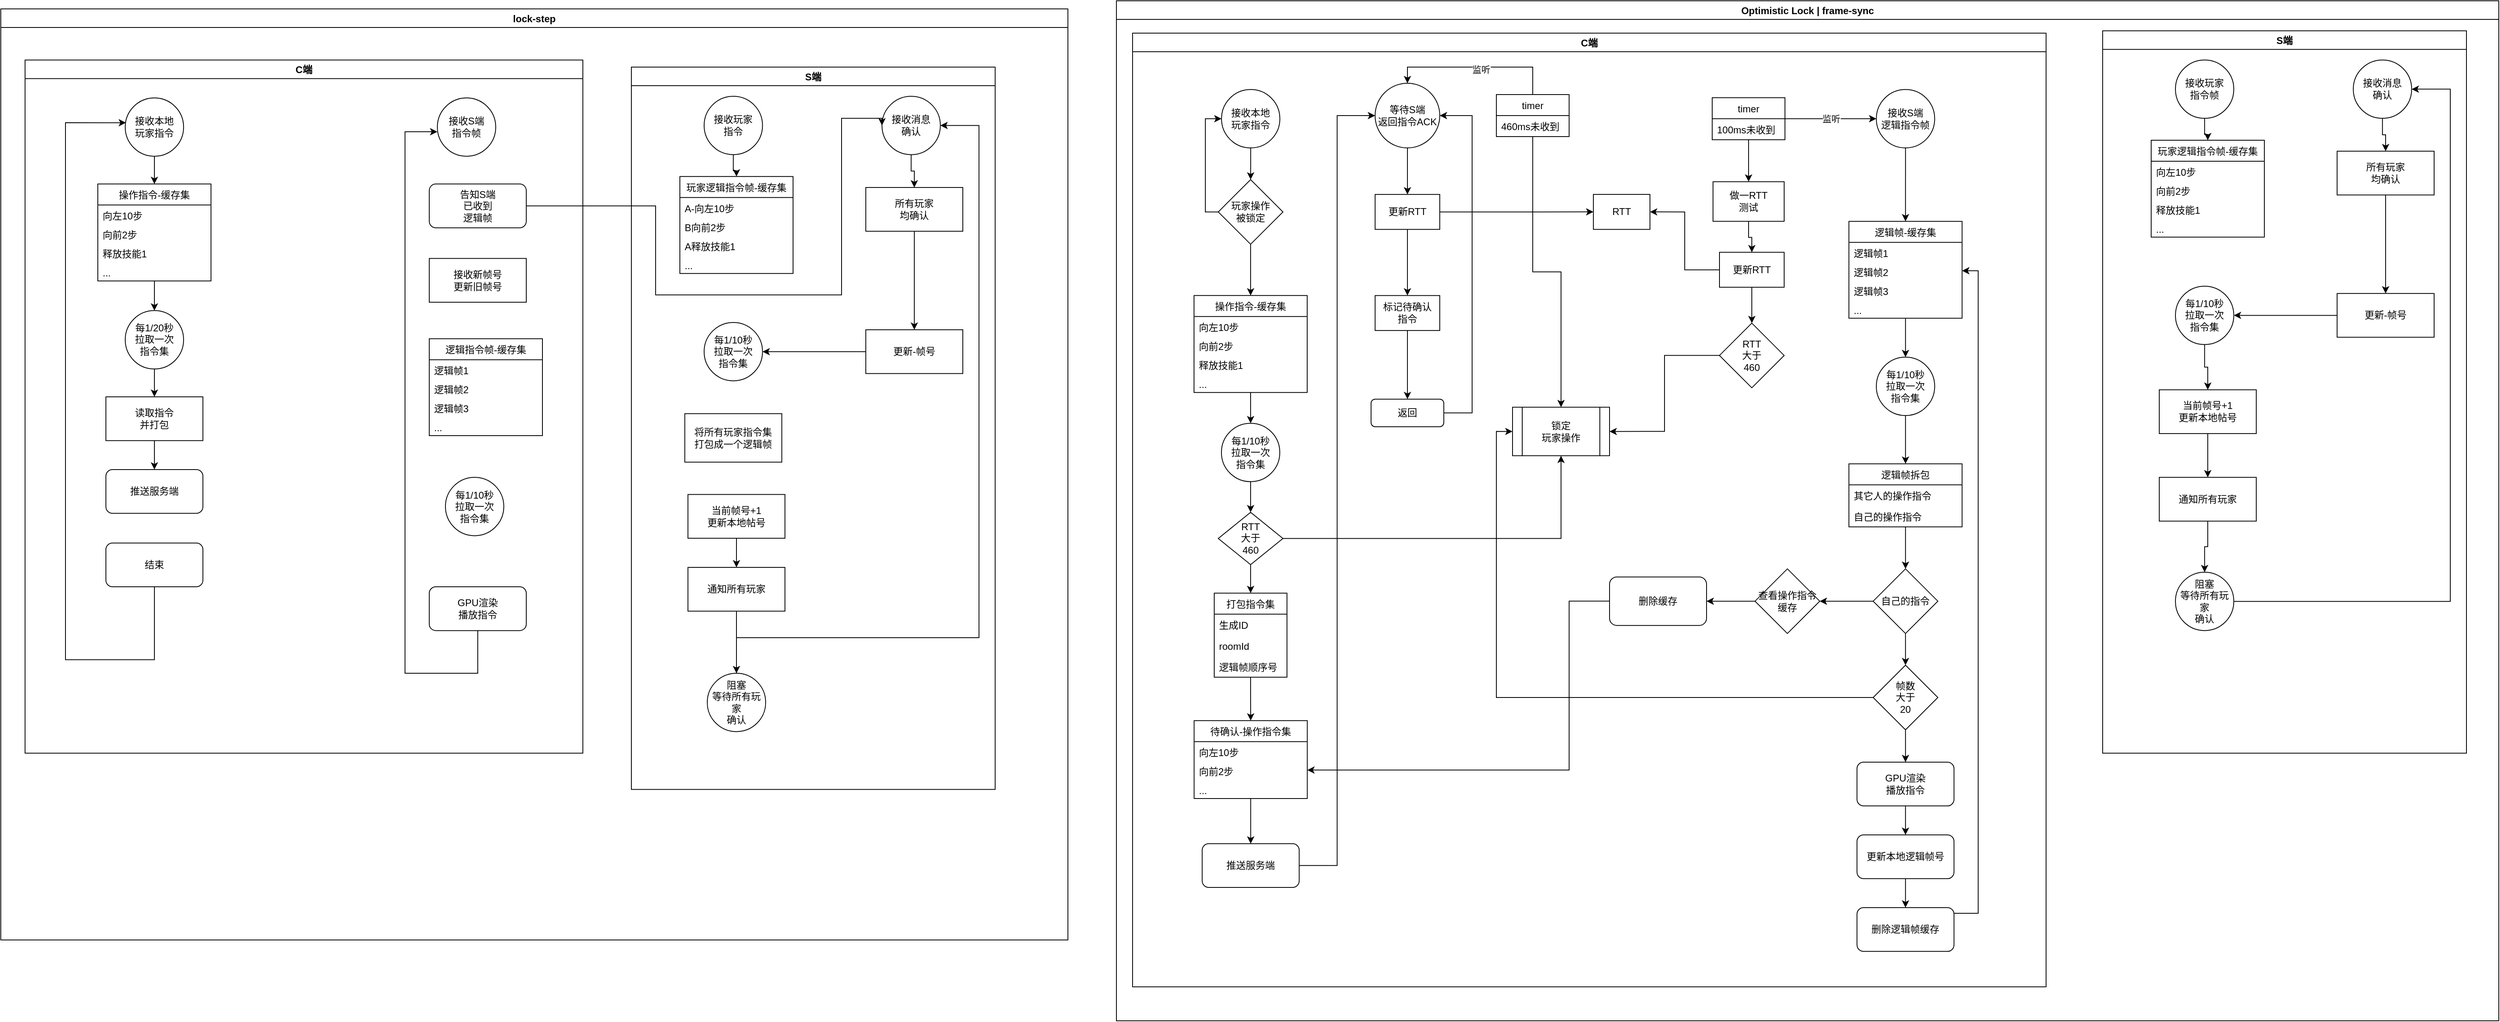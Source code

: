 <mxfile version="14.7.3" type="github">
  <diagram id="cTCjcHN-rwVxs7hEuexl" name="Page-1">
    <mxGraphModel dx="599" dy="647" grid="1" gridSize="10" guides="1" tooltips="1" connect="1" arrows="1" fold="1" page="1" pageScale="1" pageWidth="827" pageHeight="1169" math="0" shadow="0">
      <root>
        <mxCell id="0" />
        <mxCell id="1" parent="0" />
        <mxCell id="4TKYKufiDU9-YVt1ajdF-76" value="" style="group" parent="1" vertex="1" connectable="0">
          <mxGeometry x="840" y="50" width="1320" height="1152" as="geometry" />
        </mxCell>
        <mxCell id="lB1xqUMFaD_04WnO8Ldx-127" value="S端" style="swimlane;" parent="4TKYKufiDU9-YVt1ajdF-76" vertex="1">
          <mxGeometry x="780" y="71.997" width="450" height="893.793" as="geometry" />
        </mxCell>
        <mxCell id="4TKYKufiDU9-YVt1ajdF-15" style="edgeStyle=orthogonalEdgeStyle;rounded=0;orthogonalLoop=1;jettySize=auto;html=1;entryX=0.5;entryY=0;entryDx=0;entryDy=0;" parent="lB1xqUMFaD_04WnO8Ldx-127" source="lB1xqUMFaD_04WnO8Ldx-128" target="4TKYKufiDU9-YVt1ajdF-11" edge="1">
          <mxGeometry relative="1" as="geometry" />
        </mxCell>
        <mxCell id="lB1xqUMFaD_04WnO8Ldx-128" value="&lt;span&gt;接收消息&lt;br&gt;确认&lt;br&gt;&lt;/span&gt;" style="ellipse;whiteSpace=wrap;html=1;aspect=fixed;" parent="lB1xqUMFaD_04WnO8Ldx-127" vertex="1">
          <mxGeometry x="310" y="36.113" width="72.226" height="72.226" as="geometry" />
        </mxCell>
        <mxCell id="lB1xqUMFaD_04WnO8Ldx-74" value="每1/10秒&lt;br&gt;拉取一次&lt;br&gt;指令集" style="ellipse;whiteSpace=wrap;html=1;aspect=fixed;" parent="lB1xqUMFaD_04WnO8Ldx-127" vertex="1">
          <mxGeometry x="90" y="315.987" width="72.226" height="72.226" as="geometry" />
        </mxCell>
        <mxCell id="4TKYKufiDU9-YVt1ajdF-14" style="edgeStyle=orthogonalEdgeStyle;rounded=0;orthogonalLoop=1;jettySize=auto;html=1;entryX=0.5;entryY=0;entryDx=0;entryDy=0;" parent="lB1xqUMFaD_04WnO8Ldx-127" source="lB1xqUMFaD_04WnO8Ldx-75" target="lB1xqUMFaD_04WnO8Ldx-76" edge="1">
          <mxGeometry relative="1" as="geometry" />
        </mxCell>
        <mxCell id="lB1xqUMFaD_04WnO8Ldx-75" value="通知所有玩家" style="rounded=0;whiteSpace=wrap;html=1;" parent="lB1xqUMFaD_04WnO8Ldx-127" vertex="1">
          <mxGeometry x="70" y="619.007" width="120" height="54.169" as="geometry" />
        </mxCell>
        <mxCell id="4TKYKufiDU9-YVt1ajdF-10" style="edgeStyle=orthogonalEdgeStyle;rounded=0;orthogonalLoop=1;jettySize=auto;html=1;entryX=1;entryY=0.5;entryDx=0;entryDy=0;" parent="lB1xqUMFaD_04WnO8Ldx-127" source="lB1xqUMFaD_04WnO8Ldx-76" target="lB1xqUMFaD_04WnO8Ldx-128" edge="1">
          <mxGeometry relative="1" as="geometry">
            <mxPoint x="400" y="72.226" as="targetPoint" />
            <Array as="points">
              <mxPoint x="430" y="706.006" />
              <mxPoint x="430" y="72.226" />
            </Array>
          </mxGeometry>
        </mxCell>
        <mxCell id="lB1xqUMFaD_04WnO8Ldx-76" value="阻塞&lt;br&gt;等待所有玩家&lt;br&gt;确认" style="ellipse;whiteSpace=wrap;html=1;aspect=fixed;" parent="lB1xqUMFaD_04WnO8Ldx-127" vertex="1">
          <mxGeometry x="93.89" y="750.003" width="72.226" height="72.226" as="geometry" />
        </mxCell>
        <mxCell id="4TKYKufiDU9-YVt1ajdF-16" style="edgeStyle=orthogonalEdgeStyle;rounded=0;orthogonalLoop=1;jettySize=auto;html=1;" parent="lB1xqUMFaD_04WnO8Ldx-127" source="4TKYKufiDU9-YVt1ajdF-11" target="lB1xqUMFaD_04WnO8Ldx-73" edge="1">
          <mxGeometry relative="1" as="geometry" />
        </mxCell>
        <mxCell id="4TKYKufiDU9-YVt1ajdF-11" value="所有玩家&lt;br&gt;均确认" style="rounded=0;whiteSpace=wrap;html=1;" parent="lB1xqUMFaD_04WnO8Ldx-127" vertex="1">
          <mxGeometry x="290" y="148.966" width="120" height="54.169" as="geometry" />
        </mxCell>
        <mxCell id="4TKYKufiDU9-YVt1ajdF-12" style="edgeStyle=orthogonalEdgeStyle;rounded=0;orthogonalLoop=1;jettySize=auto;html=1;entryX=1;entryY=0.5;entryDx=0;entryDy=0;" parent="lB1xqUMFaD_04WnO8Ldx-127" source="lB1xqUMFaD_04WnO8Ldx-73" target="lB1xqUMFaD_04WnO8Ldx-74" edge="1">
          <mxGeometry relative="1" as="geometry" />
        </mxCell>
        <mxCell id="lB1xqUMFaD_04WnO8Ldx-73" value="更新-帧号" style="rounded=0;whiteSpace=wrap;html=1;" parent="lB1xqUMFaD_04WnO8Ldx-127" vertex="1">
          <mxGeometry x="290" y="325.016" width="120" height="54.169" as="geometry" />
        </mxCell>
        <mxCell id="lB1xqUMFaD_04WnO8Ldx-63" value="玩家逻辑指令帧-缓存集" style="swimlane;fontStyle=0;childLayout=stackLayout;horizontal=1;startSize=26;fillColor=none;horizontalStack=0;resizeParent=1;resizeParentMax=0;resizeLast=0;collapsible=1;marginBottom=0;" parent="lB1xqUMFaD_04WnO8Ldx-127" vertex="1">
          <mxGeometry x="60" y="135.423" width="140" height="119.893" as="geometry" />
        </mxCell>
        <mxCell id="lB1xqUMFaD_04WnO8Ldx-64" value="A-向左10步" style="text;strokeColor=none;fillColor=none;align=left;verticalAlign=top;spacingLeft=4;spacingRight=4;overflow=hidden;rotatable=0;points=[[0,0.5],[1,0.5]];portConstraint=eastwest;" parent="lB1xqUMFaD_04WnO8Ldx-63" vertex="1">
          <mxGeometry y="26" width="140" height="23.473" as="geometry" />
        </mxCell>
        <mxCell id="lB1xqUMFaD_04WnO8Ldx-65" value="B向前2步" style="text;strokeColor=none;fillColor=none;align=left;verticalAlign=top;spacingLeft=4;spacingRight=4;overflow=hidden;rotatable=0;points=[[0,0.5],[1,0.5]];portConstraint=eastwest;" parent="lB1xqUMFaD_04WnO8Ldx-63" vertex="1">
          <mxGeometry y="49.473" width="140" height="23.473" as="geometry" />
        </mxCell>
        <mxCell id="lB1xqUMFaD_04WnO8Ldx-66" value="A释放技能1" style="text;strokeColor=none;fillColor=none;align=left;verticalAlign=top;spacingLeft=4;spacingRight=4;overflow=hidden;rotatable=0;points=[[0,0.5],[1,0.5]];portConstraint=eastwest;" parent="lB1xqUMFaD_04WnO8Ldx-63" vertex="1">
          <mxGeometry y="72.947" width="140" height="23.473" as="geometry" />
        </mxCell>
        <mxCell id="lB1xqUMFaD_04WnO8Ldx-67" value="..." style="text;strokeColor=none;fillColor=none;align=left;verticalAlign=top;spacingLeft=4;spacingRight=4;overflow=hidden;rotatable=0;points=[[0,0.5],[1,0.5]];portConstraint=eastwest;" parent="lB1xqUMFaD_04WnO8Ldx-63" vertex="1">
          <mxGeometry y="96.42" width="140" height="23.473" as="geometry" />
        </mxCell>
        <mxCell id="lB1xqUMFaD_04WnO8Ldx-62" value="&lt;span&gt;接收玩家&lt;/span&gt;&lt;br&gt;&lt;span&gt;指令&lt;/span&gt;" style="ellipse;whiteSpace=wrap;html=1;aspect=fixed;" parent="lB1xqUMFaD_04WnO8Ldx-127" vertex="1">
          <mxGeometry x="90" y="36.113" width="72.226" height="72.226" as="geometry" />
        </mxCell>
        <mxCell id="4TKYKufiDU9-YVt1ajdF-18" style="edgeStyle=orthogonalEdgeStyle;rounded=0;orthogonalLoop=1;jettySize=auto;html=1;entryX=0.5;entryY=0;entryDx=0;entryDy=0;" parent="lB1xqUMFaD_04WnO8Ldx-127" source="lB1xqUMFaD_04WnO8Ldx-62" target="lB1xqUMFaD_04WnO8Ldx-63" edge="1">
          <mxGeometry relative="1" as="geometry" />
        </mxCell>
        <mxCell id="4TKYKufiDU9-YVt1ajdF-90" style="edgeStyle=orthogonalEdgeStyle;rounded=0;orthogonalLoop=1;jettySize=auto;html=1;entryX=0.5;entryY=0;entryDx=0;entryDy=0;" parent="lB1xqUMFaD_04WnO8Ldx-127" source="lB1xqUMFaD_04WnO8Ldx-122" target="lB1xqUMFaD_04WnO8Ldx-75" edge="1">
          <mxGeometry relative="1" as="geometry" />
        </mxCell>
        <mxCell id="lB1xqUMFaD_04WnO8Ldx-122" value="当前帧号+1&lt;br&gt;更新本地帖号" style="rounded=0;whiteSpace=wrap;html=1;" parent="lB1xqUMFaD_04WnO8Ldx-127" vertex="1">
          <mxGeometry x="70" y="528.798" width="120" height="54.169" as="geometry" />
        </mxCell>
        <mxCell id="RgCLrjDy3juvYgGhgx1Q-12" value="将所有玩家指令集&lt;br&gt;打包成一个逻辑帧" style="rounded=0;whiteSpace=wrap;html=1;" parent="lB1xqUMFaD_04WnO8Ldx-127" vertex="1">
          <mxGeometry x="66.11" y="428.803" width="120" height="60" as="geometry" />
        </mxCell>
        <mxCell id="4TKYKufiDU9-YVt1ajdF-75" value="lock-step" style="swimlane;" parent="4TKYKufiDU9-YVt1ajdF-76" vertex="1">
          <mxGeometry width="1320" height="1152" as="geometry" />
        </mxCell>
        <mxCell id="lB1xqUMFaD_04WnO8Ldx-105" value="C端" style="swimlane;" parent="4TKYKufiDU9-YVt1ajdF-75" vertex="1">
          <mxGeometry x="30" y="63.197" width="690" height="857.68" as="geometry" />
        </mxCell>
        <mxCell id="lB1xqUMFaD_04WnO8Ldx-113" value="推送服务端" style="rounded=1;whiteSpace=wrap;html=1;" parent="lB1xqUMFaD_04WnO8Ldx-105" vertex="1">
          <mxGeometry x="100" y="506.804" width="120" height="54.169" as="geometry" />
        </mxCell>
        <mxCell id="lB1xqUMFaD_04WnO8Ldx-120" value="每1/10秒&lt;br&gt;拉取一次&lt;br&gt;指令集" style="ellipse;whiteSpace=wrap;html=1;aspect=fixed;" parent="lB1xqUMFaD_04WnO8Ldx-105" vertex="1">
          <mxGeometry x="520" y="516.414" width="72.226" height="72.226" as="geometry" />
        </mxCell>
        <mxCell id="lB1xqUMFaD_04WnO8Ldx-121" value="GPU渲染&lt;br&gt;播放指令" style="rounded=1;whiteSpace=wrap;html=1;" parent="lB1xqUMFaD_04WnO8Ldx-105" vertex="1">
          <mxGeometry x="500" y="651.837" width="120" height="54.169" as="geometry" />
        </mxCell>
        <mxCell id="HAdFmmYRJRhW-eQB2_Hx-3" style="edgeStyle=orthogonalEdgeStyle;rounded=0;orthogonalLoop=1;jettySize=auto;html=1;" edge="1" parent="lB1xqUMFaD_04WnO8Ldx-105" source="lB1xqUMFaD_04WnO8Ldx-112" target="lB1xqUMFaD_04WnO8Ldx-158">
          <mxGeometry relative="1" as="geometry" />
        </mxCell>
        <mxCell id="lB1xqUMFaD_04WnO8Ldx-112" value="每1/20秒&lt;br&gt;拉取一次&lt;br&gt;指令集" style="ellipse;whiteSpace=wrap;html=1;aspect=fixed;" parent="lB1xqUMFaD_04WnO8Ldx-105" vertex="1">
          <mxGeometry x="123.89" y="310.117" width="72.226" height="72.226" as="geometry" />
        </mxCell>
        <mxCell id="HAdFmmYRJRhW-eQB2_Hx-4" style="edgeStyle=orthogonalEdgeStyle;rounded=0;orthogonalLoop=1;jettySize=auto;html=1;entryX=0.5;entryY=0;entryDx=0;entryDy=0;" edge="1" parent="lB1xqUMFaD_04WnO8Ldx-105" source="lB1xqUMFaD_04WnO8Ldx-158" target="lB1xqUMFaD_04WnO8Ldx-113">
          <mxGeometry relative="1" as="geometry" />
        </mxCell>
        <mxCell id="lB1xqUMFaD_04WnO8Ldx-158" value="读取指令&lt;br&gt;并打包" style="rounded=0;whiteSpace=wrap;html=1;" parent="lB1xqUMFaD_04WnO8Ldx-105" vertex="1">
          <mxGeometry x="100" y="416.801" width="120" height="54.169" as="geometry" />
        </mxCell>
        <mxCell id="lB1xqUMFaD_04WnO8Ldx-115" value="逻辑指令帧-缓存集" style="swimlane;fontStyle=0;childLayout=stackLayout;horizontal=1;startSize=26;fillColor=none;horizontalStack=0;resizeParent=1;resizeParentMax=0;resizeLast=0;collapsible=1;marginBottom=0;" parent="lB1xqUMFaD_04WnO8Ldx-105" vertex="1">
          <mxGeometry x="500" y="344.878" width="140" height="119.893" as="geometry" />
        </mxCell>
        <mxCell id="lB1xqUMFaD_04WnO8Ldx-116" value="逻辑帧1" style="text;strokeColor=none;fillColor=none;align=left;verticalAlign=top;spacingLeft=4;spacingRight=4;overflow=hidden;rotatable=0;points=[[0,0.5],[1,0.5]];portConstraint=eastwest;" parent="lB1xqUMFaD_04WnO8Ldx-115" vertex="1">
          <mxGeometry y="26" width="140" height="23.473" as="geometry" />
        </mxCell>
        <mxCell id="lB1xqUMFaD_04WnO8Ldx-117" value="逻辑帧2" style="text;strokeColor=none;fillColor=none;align=left;verticalAlign=top;spacingLeft=4;spacingRight=4;overflow=hidden;rotatable=0;points=[[0,0.5],[1,0.5]];portConstraint=eastwest;" parent="lB1xqUMFaD_04WnO8Ldx-115" vertex="1">
          <mxGeometry y="49.473" width="140" height="23.473" as="geometry" />
        </mxCell>
        <mxCell id="lB1xqUMFaD_04WnO8Ldx-118" value="逻辑帧3" style="text;strokeColor=none;fillColor=none;align=left;verticalAlign=top;spacingLeft=4;spacingRight=4;overflow=hidden;rotatable=0;points=[[0,0.5],[1,0.5]];portConstraint=eastwest;" parent="lB1xqUMFaD_04WnO8Ldx-115" vertex="1">
          <mxGeometry y="72.947" width="140" height="23.473" as="geometry" />
        </mxCell>
        <mxCell id="lB1xqUMFaD_04WnO8Ldx-119" value="..." style="text;strokeColor=none;fillColor=none;align=left;verticalAlign=top;spacingLeft=4;spacingRight=4;overflow=hidden;rotatable=0;points=[[0,0.5],[1,0.5]];portConstraint=eastwest;" parent="lB1xqUMFaD_04WnO8Ldx-115" vertex="1">
          <mxGeometry y="96.42" width="140" height="23.473" as="geometry" />
        </mxCell>
        <mxCell id="lB1xqUMFaD_04WnO8Ldx-123" value="告知S端&lt;br&gt;已收到&lt;br&gt;逻辑帧" style="rounded=1;whiteSpace=wrap;html=1;" parent="lB1xqUMFaD_04WnO8Ldx-105" vertex="1">
          <mxGeometry x="500" y="153.48" width="120" height="54.169" as="geometry" />
        </mxCell>
        <mxCell id="4TKYKufiDU9-YVt1ajdF-9" value="接收新帧号&lt;br&gt;更新旧帧号" style="rounded=0;whiteSpace=wrap;html=1;" parent="lB1xqUMFaD_04WnO8Ldx-105" vertex="1">
          <mxGeometry x="500" y="245.567" width="120" height="54.169" as="geometry" />
        </mxCell>
        <mxCell id="HAdFmmYRJRhW-eQB2_Hx-1" style="edgeStyle=orthogonalEdgeStyle;rounded=0;orthogonalLoop=1;jettySize=auto;html=1;entryX=0.5;entryY=0;entryDx=0;entryDy=0;" edge="1" parent="lB1xqUMFaD_04WnO8Ldx-105" source="lB1xqUMFaD_04WnO8Ldx-106" target="lB1xqUMFaD_04WnO8Ldx-107">
          <mxGeometry relative="1" as="geometry" />
        </mxCell>
        <mxCell id="lB1xqUMFaD_04WnO8Ldx-106" value="接收本地&lt;br&gt;玩家指令" style="ellipse;whiteSpace=wrap;html=1;aspect=fixed;" parent="lB1xqUMFaD_04WnO8Ldx-105" vertex="1">
          <mxGeometry x="123.89" y="46.947" width="72.226" height="72.226" as="geometry" />
        </mxCell>
        <mxCell id="lB1xqUMFaD_04WnO8Ldx-114" value="接收S端&lt;br&gt;指令帧" style="ellipse;whiteSpace=wrap;html=1;aspect=fixed;" parent="lB1xqUMFaD_04WnO8Ldx-105" vertex="1">
          <mxGeometry x="510" y="46.947" width="72.226" height="72.226" as="geometry" />
        </mxCell>
        <mxCell id="HAdFmmYRJRhW-eQB2_Hx-2" style="edgeStyle=orthogonalEdgeStyle;rounded=0;orthogonalLoop=1;jettySize=auto;html=1;entryX=0.5;entryY=0;entryDx=0;entryDy=0;" edge="1" parent="lB1xqUMFaD_04WnO8Ldx-105" source="lB1xqUMFaD_04WnO8Ldx-107" target="lB1xqUMFaD_04WnO8Ldx-112">
          <mxGeometry relative="1" as="geometry" />
        </mxCell>
        <mxCell id="lB1xqUMFaD_04WnO8Ldx-107" value="操作指令-缓存集" style="swimlane;fontStyle=0;childLayout=stackLayout;horizontal=1;startSize=26;fillColor=none;horizontalStack=0;resizeParent=1;resizeParentMax=0;resizeLast=0;collapsible=1;marginBottom=0;" parent="lB1xqUMFaD_04WnO8Ldx-105" vertex="1">
          <mxGeometry x="90" y="153.48" width="140" height="119.893" as="geometry" />
        </mxCell>
        <mxCell id="lB1xqUMFaD_04WnO8Ldx-108" value="向左10步" style="text;strokeColor=none;fillColor=none;align=left;verticalAlign=top;spacingLeft=4;spacingRight=4;overflow=hidden;rotatable=0;points=[[0,0.5],[1,0.5]];portConstraint=eastwest;" parent="lB1xqUMFaD_04WnO8Ldx-107" vertex="1">
          <mxGeometry y="26" width="140" height="23.473" as="geometry" />
        </mxCell>
        <mxCell id="lB1xqUMFaD_04WnO8Ldx-109" value="向前2步" style="text;strokeColor=none;fillColor=none;align=left;verticalAlign=top;spacingLeft=4;spacingRight=4;overflow=hidden;rotatable=0;points=[[0,0.5],[1,0.5]];portConstraint=eastwest;" parent="lB1xqUMFaD_04WnO8Ldx-107" vertex="1">
          <mxGeometry y="49.473" width="140" height="23.473" as="geometry" />
        </mxCell>
        <mxCell id="lB1xqUMFaD_04WnO8Ldx-110" value="释放技能1" style="text;strokeColor=none;fillColor=none;align=left;verticalAlign=top;spacingLeft=4;spacingRight=4;overflow=hidden;rotatable=0;points=[[0,0.5],[1,0.5]];portConstraint=eastwest;" parent="lB1xqUMFaD_04WnO8Ldx-107" vertex="1">
          <mxGeometry y="72.947" width="140" height="23.473" as="geometry" />
        </mxCell>
        <mxCell id="lB1xqUMFaD_04WnO8Ldx-111" value="..." style="text;strokeColor=none;fillColor=none;align=left;verticalAlign=top;spacingLeft=4;spacingRight=4;overflow=hidden;rotatable=0;points=[[0,0.5],[1,0.5]];portConstraint=eastwest;" parent="lB1xqUMFaD_04WnO8Ldx-107" vertex="1">
          <mxGeometry y="96.42" width="140" height="23.473" as="geometry" />
        </mxCell>
        <mxCell id="4TKYKufiDU9-YVt1ajdF-85" style="edgeStyle=orthogonalEdgeStyle;rounded=0;orthogonalLoop=1;jettySize=auto;html=1;entryX=0.013;entryY=0.425;entryDx=0;entryDy=0;entryPerimeter=0;" parent="lB1xqUMFaD_04WnO8Ldx-105" source="4TKYKufiDU9-YVt1ajdF-84" target="lB1xqUMFaD_04WnO8Ldx-106" edge="1">
          <mxGeometry relative="1" as="geometry">
            <Array as="points">
              <mxPoint x="50" y="742.119" />
              <mxPoint x="50" y="77.643" />
            </Array>
          </mxGeometry>
        </mxCell>
        <mxCell id="4TKYKufiDU9-YVt1ajdF-84" value="结束" style="rounded=1;whiteSpace=wrap;html=1;" parent="lB1xqUMFaD_04WnO8Ldx-105" vertex="1">
          <mxGeometry x="100" y="597.664" width="120" height="54.169" as="geometry" />
        </mxCell>
        <mxCell id="4TKYKufiDU9-YVt1ajdF-88" style="edgeStyle=orthogonalEdgeStyle;rounded=0;orthogonalLoop=1;jettySize=auto;html=1;entryX=0;entryY=0.5;entryDx=0;entryDy=0;" parent="4TKYKufiDU9-YVt1ajdF-76" source="lB1xqUMFaD_04WnO8Ldx-123" target="lB1xqUMFaD_04WnO8Ldx-128" edge="1">
          <mxGeometry relative="1" as="geometry">
            <Array as="points">
              <mxPoint x="810" y="243.762" />
              <mxPoint x="810" y="353.906" />
              <mxPoint x="1040" y="353.906" />
              <mxPoint x="1040" y="135.423" />
            </Array>
          </mxGeometry>
        </mxCell>
        <mxCell id="4TKYKufiDU9-YVt1ajdF-86" style="edgeStyle=orthogonalEdgeStyle;rounded=0;orthogonalLoop=1;jettySize=auto;html=1;" parent="1" source="lB1xqUMFaD_04WnO8Ldx-121" edge="1">
          <mxGeometry relative="1" as="geometry">
            <mxPoint x="1380" y="202" as="targetPoint" />
            <Array as="points">
              <mxPoint x="1340" y="872" />
              <mxPoint x="1340" y="202" />
            </Array>
          </mxGeometry>
        </mxCell>
        <mxCell id="4TKYKufiDU9-YVt1ajdF-91" value="" style="group" parent="1" vertex="1" connectable="0">
          <mxGeometry x="2230" y="52" width="1700" height="1250" as="geometry" />
        </mxCell>
        <mxCell id="4TKYKufiDU9-YVt1ajdF-114" value="Optimistic Lock | frame-sync" style="swimlane;" parent="4TKYKufiDU9-YVt1ajdF-91" vertex="1">
          <mxGeometry x="-10" y="-12" width="1710" height="1262" as="geometry" />
        </mxCell>
        <mxCell id="4TKYKufiDU9-YVt1ajdF-115" value="C端" style="swimlane;" parent="4TKYKufiDU9-YVt1ajdF-114" vertex="1">
          <mxGeometry x="20" y="40" width="1130" height="1180" as="geometry" />
        </mxCell>
        <mxCell id="0nTp-W9u-j78-633uWwz-120" style="edgeStyle=orthogonalEdgeStyle;rounded=0;orthogonalLoop=1;jettySize=auto;html=1;entryX=0;entryY=0.5;entryDx=0;entryDy=0;" parent="4TKYKufiDU9-YVt1ajdF-115" source="4TKYKufiDU9-YVt1ajdF-116" target="0nTp-W9u-j78-633uWwz-3" edge="1">
          <mxGeometry relative="1" as="geometry" />
        </mxCell>
        <mxCell id="4TKYKufiDU9-YVt1ajdF-116" value="推送服务端" style="rounded=1;whiteSpace=wrap;html=1;" parent="4TKYKufiDU9-YVt1ajdF-115" vertex="1">
          <mxGeometry x="86.11" y="1002.834" width="120" height="54.169" as="geometry" />
        </mxCell>
        <mxCell id="0nTp-W9u-j78-633uWwz-105" style="edgeStyle=orthogonalEdgeStyle;rounded=0;orthogonalLoop=1;jettySize=auto;html=1;entryX=0.5;entryY=0;entryDx=0;entryDy=0;" parent="4TKYKufiDU9-YVt1ajdF-115" source="4TKYKufiDU9-YVt1ajdF-118" target="0nTp-W9u-j78-633uWwz-76" edge="1">
          <mxGeometry relative="1" as="geometry" />
        </mxCell>
        <mxCell id="4TKYKufiDU9-YVt1ajdF-118" value="GPU渲染&lt;br&gt;播放指令" style="rounded=1;whiteSpace=wrap;html=1;" parent="4TKYKufiDU9-YVt1ajdF-115" vertex="1">
          <mxGeometry x="896.11" y="901.997" width="120" height="54.169" as="geometry" />
        </mxCell>
        <mxCell id="0nTp-W9u-j78-633uWwz-92" style="edgeStyle=orthogonalEdgeStyle;rounded=0;orthogonalLoop=1;jettySize=auto;html=1;" parent="4TKYKufiDU9-YVt1ajdF-115" source="4TKYKufiDU9-YVt1ajdF-119" target="0nTp-W9u-j78-633uWwz-89" edge="1">
          <mxGeometry relative="1" as="geometry" />
        </mxCell>
        <mxCell id="4TKYKufiDU9-YVt1ajdF-119" value="每1/10秒&lt;br&gt;拉取一次&lt;br&gt;指令集" style="ellipse;whiteSpace=wrap;html=1;aspect=fixed;" parent="4TKYKufiDU9-YVt1ajdF-115" vertex="1">
          <mxGeometry x="109.89" y="482.707" width="72.226" height="72.226" as="geometry" />
        </mxCell>
        <mxCell id="0nTp-W9u-j78-633uWwz-110" style="edgeStyle=orthogonalEdgeStyle;rounded=0;orthogonalLoop=1;jettySize=auto;html=1;entryX=0.5;entryY=0;entryDx=0;entryDy=0;" parent="4TKYKufiDU9-YVt1ajdF-115" source="4TKYKufiDU9-YVt1ajdF-128" target="0nTp-W9u-j78-633uWwz-107" edge="1">
          <mxGeometry relative="1" as="geometry" />
        </mxCell>
        <mxCell id="4TKYKufiDU9-YVt1ajdF-128" value="接收本地&lt;br&gt;玩家指令" style="ellipse;whiteSpace=wrap;html=1;aspect=fixed;" parent="4TKYKufiDU9-YVt1ajdF-115" vertex="1">
          <mxGeometry x="110" y="69.777" width="72.226" height="72.226" as="geometry" />
        </mxCell>
        <mxCell id="0nTp-W9u-j78-633uWwz-28" style="edgeStyle=orthogonalEdgeStyle;rounded=0;orthogonalLoop=1;jettySize=auto;html=1;entryX=0.5;entryY=0;entryDx=0;entryDy=0;" parent="4TKYKufiDU9-YVt1ajdF-115" source="4TKYKufiDU9-YVt1ajdF-129" target="4TKYKufiDU9-YVt1ajdF-142" edge="1">
          <mxGeometry relative="1" as="geometry" />
        </mxCell>
        <mxCell id="4TKYKufiDU9-YVt1ajdF-129" value="接收S端&lt;br&gt;逻辑指令帧" style="ellipse;whiteSpace=wrap;html=1;aspect=fixed;" parent="4TKYKufiDU9-YVt1ajdF-115" vertex="1">
          <mxGeometry x="920" y="69.777" width="72.226" height="72.226" as="geometry" />
        </mxCell>
        <mxCell id="0nTp-W9u-j78-633uWwz-2" style="edgeStyle=orthogonalEdgeStyle;rounded=0;orthogonalLoop=1;jettySize=auto;html=1;" parent="4TKYKufiDU9-YVt1ajdF-115" source="4TKYKufiDU9-YVt1ajdF-130" target="4TKYKufiDU9-YVt1ajdF-119" edge="1">
          <mxGeometry relative="1" as="geometry" />
        </mxCell>
        <mxCell id="4TKYKufiDU9-YVt1ajdF-130" value="操作指令-缓存集" style="swimlane;fontStyle=0;childLayout=stackLayout;horizontal=1;startSize=26;fillColor=none;horizontalStack=0;resizeParent=1;resizeParentMax=0;resizeLast=0;collapsible=1;marginBottom=0;" parent="4TKYKufiDU9-YVt1ajdF-115" vertex="1">
          <mxGeometry x="76" y="324.67" width="140" height="119.893" as="geometry" />
        </mxCell>
        <mxCell id="4TKYKufiDU9-YVt1ajdF-131" value="向左10步" style="text;strokeColor=none;fillColor=none;align=left;verticalAlign=top;spacingLeft=4;spacingRight=4;overflow=hidden;rotatable=0;points=[[0,0.5],[1,0.5]];portConstraint=eastwest;" parent="4TKYKufiDU9-YVt1ajdF-130" vertex="1">
          <mxGeometry y="26" width="140" height="23.473" as="geometry" />
        </mxCell>
        <mxCell id="4TKYKufiDU9-YVt1ajdF-132" value="向前2步" style="text;strokeColor=none;fillColor=none;align=left;verticalAlign=top;spacingLeft=4;spacingRight=4;overflow=hidden;rotatable=0;points=[[0,0.5],[1,0.5]];portConstraint=eastwest;" parent="4TKYKufiDU9-YVt1ajdF-130" vertex="1">
          <mxGeometry y="49.473" width="140" height="23.473" as="geometry" />
        </mxCell>
        <mxCell id="4TKYKufiDU9-YVt1ajdF-133" value="释放技能1" style="text;strokeColor=none;fillColor=none;align=left;verticalAlign=top;spacingLeft=4;spacingRight=4;overflow=hidden;rotatable=0;points=[[0,0.5],[1,0.5]];portConstraint=eastwest;" parent="4TKYKufiDU9-YVt1ajdF-130" vertex="1">
          <mxGeometry y="72.947" width="140" height="23.473" as="geometry" />
        </mxCell>
        <mxCell id="4TKYKufiDU9-YVt1ajdF-134" value="..." style="text;strokeColor=none;fillColor=none;align=left;verticalAlign=top;spacingLeft=4;spacingRight=4;overflow=hidden;rotatable=0;points=[[0,0.5],[1,0.5]];portConstraint=eastwest;" parent="4TKYKufiDU9-YVt1ajdF-130" vertex="1">
          <mxGeometry y="96.42" width="140" height="23.473" as="geometry" />
        </mxCell>
        <mxCell id="0nTp-W9u-j78-633uWwz-125" style="edgeStyle=orthogonalEdgeStyle;rounded=0;orthogonalLoop=1;jettySize=auto;html=1;entryX=1;entryY=0.5;entryDx=0;entryDy=0;" parent="4TKYKufiDU9-YVt1ajdF-115" source="4TKYKufiDU9-YVt1ajdF-138" target="0nTp-W9u-j78-633uWwz-3" edge="1">
          <mxGeometry relative="1" as="geometry">
            <Array as="points">
              <mxPoint x="420" y="469.83" />
              <mxPoint x="420" y="101.83" />
            </Array>
          </mxGeometry>
        </mxCell>
        <mxCell id="4TKYKufiDU9-YVt1ajdF-138" value="返回" style="rounded=1;whiteSpace=wrap;html=1;" parent="4TKYKufiDU9-YVt1ajdF-115" vertex="1">
          <mxGeometry x="295" y="452.83" width="90" height="34.16" as="geometry" />
        </mxCell>
        <mxCell id="0nTp-W9u-j78-633uWwz-101" style="edgeStyle=orthogonalEdgeStyle;rounded=0;orthogonalLoop=1;jettySize=auto;html=1;entryX=0.5;entryY=0;entryDx=0;entryDy=0;" parent="4TKYKufiDU9-YVt1ajdF-115" source="4TKYKufiDU9-YVt1ajdF-142" target="RgCLrjDy3juvYgGhgx1Q-7" edge="1">
          <mxGeometry relative="1" as="geometry" />
        </mxCell>
        <mxCell id="4TKYKufiDU9-YVt1ajdF-142" value="逻辑帧-缓存集" style="swimlane;fontStyle=0;childLayout=stackLayout;horizontal=1;startSize=26;fillColor=none;horizontalStack=0;resizeParent=1;resizeParentMax=0;resizeLast=0;collapsible=1;marginBottom=0;" parent="4TKYKufiDU9-YVt1ajdF-115" vertex="1">
          <mxGeometry x="886.11" y="232.831" width="140" height="119.893" as="geometry" />
        </mxCell>
        <mxCell id="4TKYKufiDU9-YVt1ajdF-143" value="逻辑帧1" style="text;strokeColor=none;fillColor=none;align=left;verticalAlign=top;spacingLeft=4;spacingRight=4;overflow=hidden;rotatable=0;points=[[0,0.5],[1,0.5]];portConstraint=eastwest;" parent="4TKYKufiDU9-YVt1ajdF-142" vertex="1">
          <mxGeometry y="26" width="140" height="23.473" as="geometry" />
        </mxCell>
        <mxCell id="4TKYKufiDU9-YVt1ajdF-144" value="逻辑帧2" style="text;strokeColor=none;fillColor=none;align=left;verticalAlign=top;spacingLeft=4;spacingRight=4;overflow=hidden;rotatable=0;points=[[0,0.5],[1,0.5]];portConstraint=eastwest;" parent="4TKYKufiDU9-YVt1ajdF-142" vertex="1">
          <mxGeometry y="49.473" width="140" height="23.473" as="geometry" />
        </mxCell>
        <mxCell id="4TKYKufiDU9-YVt1ajdF-145" value="逻辑帧3" style="text;strokeColor=none;fillColor=none;align=left;verticalAlign=top;spacingLeft=4;spacingRight=4;overflow=hidden;rotatable=0;points=[[0,0.5],[1,0.5]];portConstraint=eastwest;" parent="4TKYKufiDU9-YVt1ajdF-142" vertex="1">
          <mxGeometry y="72.947" width="140" height="23.473" as="geometry" />
        </mxCell>
        <mxCell id="4TKYKufiDU9-YVt1ajdF-146" value="..." style="text;strokeColor=none;fillColor=none;align=left;verticalAlign=top;spacingLeft=4;spacingRight=4;overflow=hidden;rotatable=0;points=[[0,0.5],[1,0.5]];portConstraint=eastwest;" parent="4TKYKufiDU9-YVt1ajdF-142" vertex="1">
          <mxGeometry y="96.42" width="140" height="23.473" as="geometry" />
        </mxCell>
        <mxCell id="0nTp-W9u-j78-633uWwz-81" style="edgeStyle=orthogonalEdgeStyle;rounded=0;orthogonalLoop=1;jettySize=auto;html=1;entryX=1;entryY=0.5;entryDx=0;entryDy=0;" parent="4TKYKufiDU9-YVt1ajdF-115" source="RgCLrjDy3juvYgGhgx1Q-3" target="0nTp-W9u-j78-633uWwz-78" edge="1">
          <mxGeometry relative="1" as="geometry" />
        </mxCell>
        <mxCell id="0nTp-W9u-j78-633uWwz-141" style="edgeStyle=orthogonalEdgeStyle;rounded=0;orthogonalLoop=1;jettySize=auto;html=1;" parent="4TKYKufiDU9-YVt1ajdF-115" source="RgCLrjDy3juvYgGhgx1Q-3" target="0nTp-W9u-j78-633uWwz-134" edge="1">
          <mxGeometry relative="1" as="geometry" />
        </mxCell>
        <mxCell id="RgCLrjDy3juvYgGhgx1Q-3" value="自己的指令" style="rhombus;whiteSpace=wrap;html=1;" parent="4TKYKufiDU9-YVt1ajdF-115" vertex="1">
          <mxGeometry x="916.11" y="662.83" width="80" height="80" as="geometry" />
        </mxCell>
        <mxCell id="0nTp-W9u-j78-633uWwz-102" style="edgeStyle=orthogonalEdgeStyle;rounded=0;orthogonalLoop=1;jettySize=auto;html=1;" parent="4TKYKufiDU9-YVt1ajdF-115" source="RgCLrjDy3juvYgGhgx1Q-7" target="0nTp-W9u-j78-633uWwz-30" edge="1">
          <mxGeometry relative="1" as="geometry" />
        </mxCell>
        <mxCell id="RgCLrjDy3juvYgGhgx1Q-7" value="每1/10秒&lt;br&gt;拉取一次&lt;br&gt;指令集" style="ellipse;whiteSpace=wrap;html=1;aspect=fixed;" parent="4TKYKufiDU9-YVt1ajdF-115" vertex="1">
          <mxGeometry x="920.0" y="400.905" width="72.226" height="72.226" as="geometry" />
        </mxCell>
        <mxCell id="0nTp-W9u-j78-633uWwz-127" style="edgeStyle=orthogonalEdgeStyle;rounded=0;orthogonalLoop=1;jettySize=auto;html=1;entryX=0.5;entryY=0;entryDx=0;entryDy=0;" parent="4TKYKufiDU9-YVt1ajdF-115" source="0nTp-W9u-j78-633uWwz-3" target="0nTp-W9u-j78-633uWwz-19" edge="1">
          <mxGeometry relative="1" as="geometry" />
        </mxCell>
        <mxCell id="0nTp-W9u-j78-633uWwz-3" value="等待S端&lt;br&gt;返回指令ACK" style="ellipse;whiteSpace=wrap;html=1;aspect=fixed;" parent="4TKYKufiDU9-YVt1ajdF-115" vertex="1">
          <mxGeometry x="300" y="62.0" width="80" height="80" as="geometry" />
        </mxCell>
        <mxCell id="0nTp-W9u-j78-633uWwz-5" value="锁定&lt;br&gt;玩家操作" style="shape=process;whiteSpace=wrap;html=1;backgroundOutline=1;" parent="4TKYKufiDU9-YVt1ajdF-115" vertex="1">
          <mxGeometry x="470" y="462.83" width="120" height="60" as="geometry" />
        </mxCell>
        <mxCell id="0nTp-W9u-j78-633uWwz-24" style="edgeStyle=orthogonalEdgeStyle;rounded=0;orthogonalLoop=1;jettySize=auto;html=1;entryX=0.5;entryY=0;entryDx=0;entryDy=0;" parent="4TKYKufiDU9-YVt1ajdF-115" source="0nTp-W9u-j78-633uWwz-12" target="0nTp-W9u-j78-633uWwz-5" edge="1">
          <mxGeometry relative="1" as="geometry" />
        </mxCell>
        <mxCell id="0nTp-W9u-j78-633uWwz-126" style="edgeStyle=orthogonalEdgeStyle;rounded=0;orthogonalLoop=1;jettySize=auto;html=1;entryX=0.5;entryY=0;entryDx=0;entryDy=0;" parent="4TKYKufiDU9-YVt1ajdF-115" source="0nTp-W9u-j78-633uWwz-12" target="0nTp-W9u-j78-633uWwz-3" edge="1">
          <mxGeometry relative="1" as="geometry">
            <Array as="points">
              <mxPoint x="495" y="42" />
              <mxPoint x="340" y="42" />
            </Array>
          </mxGeometry>
        </mxCell>
        <mxCell id="0nTp-W9u-j78-633uWwz-128" value="监听" style="edgeLabel;html=1;align=center;verticalAlign=middle;resizable=0;points=[];" parent="0nTp-W9u-j78-633uWwz-126" vertex="1" connectable="0">
          <mxGeometry x="-0.062" y="3" relative="1" as="geometry">
            <mxPoint as="offset" />
          </mxGeometry>
        </mxCell>
        <mxCell id="0nTp-W9u-j78-633uWwz-12" value="timer" style="swimlane;fontStyle=0;childLayout=stackLayout;horizontal=1;startSize=26;fillColor=none;horizontalStack=0;resizeParent=1;resizeParentMax=0;resizeLast=0;collapsible=1;marginBottom=0;" parent="4TKYKufiDU9-YVt1ajdF-115" vertex="1">
          <mxGeometry x="450" y="76" width="90" height="52" as="geometry" />
        </mxCell>
        <mxCell id="0nTp-W9u-j78-633uWwz-13" value="460ms未收到" style="text;strokeColor=none;fillColor=none;align=left;verticalAlign=top;spacingLeft=4;spacingRight=4;overflow=hidden;rotatable=0;points=[[0,0.5],[1,0.5]];portConstraint=eastwest;" parent="0nTp-W9u-j78-633uWwz-12" vertex="1">
          <mxGeometry y="26" width="90" height="26" as="geometry" />
        </mxCell>
        <mxCell id="0nTp-W9u-j78-633uWwz-129" style="edgeStyle=orthogonalEdgeStyle;rounded=0;orthogonalLoop=1;jettySize=auto;html=1;" parent="4TKYKufiDU9-YVt1ajdF-115" source="0nTp-W9u-j78-633uWwz-16" target="0nTp-W9u-j78-633uWwz-27" edge="1">
          <mxGeometry relative="1" as="geometry" />
        </mxCell>
        <mxCell id="0nTp-W9u-j78-633uWwz-130" value="监听" style="edgeStyle=orthogonalEdgeStyle;rounded=0;orthogonalLoop=1;jettySize=auto;html=1;entryX=0;entryY=0.5;entryDx=0;entryDy=0;" parent="4TKYKufiDU9-YVt1ajdF-115" source="0nTp-W9u-j78-633uWwz-16" target="4TKYKufiDU9-YVt1ajdF-129" edge="1">
          <mxGeometry relative="1" as="geometry" />
        </mxCell>
        <mxCell id="0nTp-W9u-j78-633uWwz-16" value="timer" style="swimlane;fontStyle=0;childLayout=stackLayout;horizontal=1;startSize=26;fillColor=none;horizontalStack=0;resizeParent=1;resizeParentMax=0;resizeLast=0;collapsible=1;marginBottom=0;" parent="4TKYKufiDU9-YVt1ajdF-115" vertex="1">
          <mxGeometry x="717" y="79.89" width="90" height="52" as="geometry" />
        </mxCell>
        <mxCell id="0nTp-W9u-j78-633uWwz-17" value="100ms未收到" style="text;strokeColor=none;fillColor=none;align=left;verticalAlign=top;spacingLeft=4;spacingRight=4;overflow=hidden;rotatable=0;points=[[0,0.5],[1,0.5]];portConstraint=eastwest;" parent="0nTp-W9u-j78-633uWwz-16" vertex="1">
          <mxGeometry y="26" width="90" height="26" as="geometry" />
        </mxCell>
        <mxCell id="0nTp-W9u-j78-633uWwz-23" style="edgeStyle=orthogonalEdgeStyle;rounded=0;orthogonalLoop=1;jettySize=auto;html=1;" parent="4TKYKufiDU9-YVt1ajdF-115" source="0nTp-W9u-j78-633uWwz-19" target="0nTp-W9u-j78-633uWwz-22" edge="1">
          <mxGeometry relative="1" as="geometry" />
        </mxCell>
        <mxCell id="0nTp-W9u-j78-633uWwz-122" style="edgeStyle=orthogonalEdgeStyle;rounded=0;orthogonalLoop=1;jettySize=auto;html=1;entryX=0.5;entryY=0;entryDx=0;entryDy=0;" parent="4TKYKufiDU9-YVt1ajdF-115" source="0nTp-W9u-j78-633uWwz-19" target="0nTp-W9u-j78-633uWwz-121" edge="1">
          <mxGeometry relative="1" as="geometry" />
        </mxCell>
        <mxCell id="0nTp-W9u-j78-633uWwz-19" value="更新RTT" style="rounded=0;whiteSpace=wrap;html=1;" parent="4TKYKufiDU9-YVt1ajdF-115" vertex="1">
          <mxGeometry x="300" y="199.58" width="80" height="43.25" as="geometry" />
        </mxCell>
        <mxCell id="0nTp-W9u-j78-633uWwz-22" value="RTT" style="rounded=0;whiteSpace=wrap;html=1;" parent="4TKYKufiDU9-YVt1ajdF-115" vertex="1">
          <mxGeometry x="570" y="199.52" width="70" height="43.31" as="geometry" />
        </mxCell>
        <mxCell id="0nTp-W9u-j78-633uWwz-98" style="edgeStyle=orthogonalEdgeStyle;rounded=0;orthogonalLoop=1;jettySize=auto;html=1;" parent="4TKYKufiDU9-YVt1ajdF-115" source="0nTp-W9u-j78-633uWwz-27" target="0nTp-W9u-j78-633uWwz-97" edge="1">
          <mxGeometry relative="1" as="geometry" />
        </mxCell>
        <mxCell id="0nTp-W9u-j78-633uWwz-27" value="&lt;span&gt;做一RTT&lt;br&gt;&lt;/span&gt;&lt;span&gt;测试&lt;/span&gt;" style="rounded=0;whiteSpace=wrap;html=1;" parent="4TKYKufiDU9-YVt1ajdF-115" vertex="1">
          <mxGeometry x="718" y="183.83" width="88" height="49" as="geometry" />
        </mxCell>
        <mxCell id="0nTp-W9u-j78-633uWwz-103" style="edgeStyle=orthogonalEdgeStyle;rounded=0;orthogonalLoop=1;jettySize=auto;html=1;" parent="4TKYKufiDU9-YVt1ajdF-115" source="0nTp-W9u-j78-633uWwz-30" target="RgCLrjDy3juvYgGhgx1Q-3" edge="1">
          <mxGeometry relative="1" as="geometry" />
        </mxCell>
        <mxCell id="0nTp-W9u-j78-633uWwz-30" value="逻辑帧拆包" style="swimlane;fontStyle=0;childLayout=stackLayout;horizontal=1;startSize=26;fillColor=none;horizontalStack=0;resizeParent=1;resizeParentMax=0;resizeLast=0;collapsible=1;marginBottom=0;" parent="4TKYKufiDU9-YVt1ajdF-115" vertex="1">
          <mxGeometry x="886.11" y="532.83" width="140" height="78" as="geometry" />
        </mxCell>
        <mxCell id="0nTp-W9u-j78-633uWwz-31" value="其它人的操作指令" style="text;strokeColor=none;fillColor=none;align=left;verticalAlign=top;spacingLeft=4;spacingRight=4;overflow=hidden;rotatable=0;points=[[0,0.5],[1,0.5]];portConstraint=eastwest;" parent="0nTp-W9u-j78-633uWwz-30" vertex="1">
          <mxGeometry y="26" width="140" height="26" as="geometry" />
        </mxCell>
        <mxCell id="0nTp-W9u-j78-633uWwz-32" value="自己的操作指令" style="text;strokeColor=none;fillColor=none;align=left;verticalAlign=top;spacingLeft=4;spacingRight=4;overflow=hidden;rotatable=0;points=[[0,0.5],[1,0.5]];portConstraint=eastwest;" parent="0nTp-W9u-j78-633uWwz-30" vertex="1">
          <mxGeometry y="52" width="140" height="26" as="geometry" />
        </mxCell>
        <mxCell id="0nTp-W9u-j78-633uWwz-106" style="edgeStyle=orthogonalEdgeStyle;rounded=0;orthogonalLoop=1;jettySize=auto;html=1;entryX=0.5;entryY=0;entryDx=0;entryDy=0;" parent="4TKYKufiDU9-YVt1ajdF-115" source="0nTp-W9u-j78-633uWwz-76" target="0nTp-W9u-j78-633uWwz-77" edge="1">
          <mxGeometry relative="1" as="geometry" />
        </mxCell>
        <mxCell id="0nTp-W9u-j78-633uWwz-76" value="更新本地逻辑帧号" style="rounded=1;whiteSpace=wrap;html=1;" parent="4TKYKufiDU9-YVt1ajdF-115" vertex="1">
          <mxGeometry x="896.11" y="991.997" width="120" height="54.169" as="geometry" />
        </mxCell>
        <mxCell id="0nTp-W9u-j78-633uWwz-139" style="edgeStyle=orthogonalEdgeStyle;rounded=0;orthogonalLoop=1;jettySize=auto;html=1;" parent="4TKYKufiDU9-YVt1ajdF-115" source="0nTp-W9u-j78-633uWwz-77" target="4TKYKufiDU9-YVt1ajdF-144" edge="1">
          <mxGeometry relative="1" as="geometry">
            <Array as="points">
              <mxPoint x="1046" y="1089" />
              <mxPoint x="1046" y="294" />
            </Array>
          </mxGeometry>
        </mxCell>
        <mxCell id="0nTp-W9u-j78-633uWwz-77" value="删除逻辑帧缓存" style="rounded=1;whiteSpace=wrap;html=1;" parent="4TKYKufiDU9-YVt1ajdF-115" vertex="1">
          <mxGeometry x="896.11" y="1081.997" width="120" height="54.169" as="geometry" />
        </mxCell>
        <mxCell id="0nTp-W9u-j78-633uWwz-132" style="edgeStyle=orthogonalEdgeStyle;rounded=0;orthogonalLoop=1;jettySize=auto;html=1;entryX=1;entryY=0.5;entryDx=0;entryDy=0;" parent="4TKYKufiDU9-YVt1ajdF-115" source="0nTp-W9u-j78-633uWwz-78" target="0nTp-W9u-j78-633uWwz-79" edge="1">
          <mxGeometry relative="1" as="geometry" />
        </mxCell>
        <mxCell id="0nTp-W9u-j78-633uWwz-78" value="查看操作指令&lt;br&gt;缓存" style="rhombus;whiteSpace=wrap;html=1;" parent="4TKYKufiDU9-YVt1ajdF-115" vertex="1">
          <mxGeometry x="770" y="662.83" width="80" height="80" as="geometry" />
        </mxCell>
        <mxCell id="0nTp-W9u-j78-633uWwz-135" style="edgeStyle=orthogonalEdgeStyle;rounded=0;orthogonalLoop=1;jettySize=auto;html=1;entryX=1;entryY=0.5;entryDx=0;entryDy=0;" parent="4TKYKufiDU9-YVt1ajdF-115" source="0nTp-W9u-j78-633uWwz-79" target="0nTp-W9u-j78-633uWwz-114" edge="1">
          <mxGeometry relative="1" as="geometry">
            <Array as="points">
              <mxPoint x="540" y="703" />
              <mxPoint x="540" y="912" />
            </Array>
          </mxGeometry>
        </mxCell>
        <mxCell id="0nTp-W9u-j78-633uWwz-79" value="删除缓存" style="rounded=1;whiteSpace=wrap;html=1;" parent="4TKYKufiDU9-YVt1ajdF-115" vertex="1">
          <mxGeometry x="590" y="672.83" width="120" height="60" as="geometry" />
        </mxCell>
        <mxCell id="0nTp-W9u-j78-633uWwz-118" style="edgeStyle=orthogonalEdgeStyle;rounded=0;orthogonalLoop=1;jettySize=auto;html=1;" parent="4TKYKufiDU9-YVt1ajdF-115" source="0nTp-W9u-j78-633uWwz-83" target="0nTp-W9u-j78-633uWwz-112" edge="1">
          <mxGeometry relative="1" as="geometry" />
        </mxCell>
        <mxCell id="0nTp-W9u-j78-633uWwz-83" value="打包指令集" style="swimlane;fontStyle=0;childLayout=stackLayout;horizontal=1;startSize=26;fillColor=none;horizontalStack=0;resizeParent=1;resizeParentMax=0;resizeLast=0;collapsible=1;marginBottom=0;" parent="4TKYKufiDU9-YVt1ajdF-115" vertex="1">
          <mxGeometry x="101" y="692.83" width="90" height="104" as="geometry" />
        </mxCell>
        <mxCell id="0nTp-W9u-j78-633uWwz-84" value="生成ID" style="text;strokeColor=none;fillColor=none;align=left;verticalAlign=top;spacingLeft=4;spacingRight=4;overflow=hidden;rotatable=0;points=[[0,0.5],[1,0.5]];portConstraint=eastwest;" parent="0nTp-W9u-j78-633uWwz-83" vertex="1">
          <mxGeometry y="26" width="90" height="26" as="geometry" />
        </mxCell>
        <mxCell id="0nTp-W9u-j78-633uWwz-85" value="roomId" style="text;strokeColor=none;fillColor=none;align=left;verticalAlign=top;spacingLeft=4;spacingRight=4;overflow=hidden;rotatable=0;points=[[0,0.5],[1,0.5]];portConstraint=eastwest;" parent="0nTp-W9u-j78-633uWwz-83" vertex="1">
          <mxGeometry y="52" width="90" height="26" as="geometry" />
        </mxCell>
        <mxCell id="0nTp-W9u-j78-633uWwz-86" value="逻辑帧顺序号" style="text;strokeColor=none;fillColor=none;align=left;verticalAlign=top;spacingLeft=4;spacingRight=4;overflow=hidden;rotatable=0;points=[[0,0.5],[1,0.5]];portConstraint=eastwest;" parent="0nTp-W9u-j78-633uWwz-83" vertex="1">
          <mxGeometry y="78" width="90" height="26" as="geometry" />
        </mxCell>
        <mxCell id="0nTp-W9u-j78-633uWwz-91" style="edgeStyle=orthogonalEdgeStyle;rounded=0;orthogonalLoop=1;jettySize=auto;html=1;" parent="4TKYKufiDU9-YVt1ajdF-115" source="0nTp-W9u-j78-633uWwz-89" target="0nTp-W9u-j78-633uWwz-83" edge="1">
          <mxGeometry relative="1" as="geometry" />
        </mxCell>
        <mxCell id="0nTp-W9u-j78-633uWwz-93" style="edgeStyle=orthogonalEdgeStyle;rounded=0;orthogonalLoop=1;jettySize=auto;html=1;" parent="4TKYKufiDU9-YVt1ajdF-115" source="0nTp-W9u-j78-633uWwz-89" target="0nTp-W9u-j78-633uWwz-5" edge="1">
          <mxGeometry relative="1" as="geometry" />
        </mxCell>
        <mxCell id="0nTp-W9u-j78-633uWwz-89" value="RTT&lt;br&gt;大于&lt;br&gt;460" style="rhombus;whiteSpace=wrap;html=1;" parent="4TKYKufiDU9-YVt1ajdF-115" vertex="1">
          <mxGeometry x="106" y="592.86" width="80" height="64.8" as="geometry" />
        </mxCell>
        <mxCell id="0nTp-W9u-j78-633uWwz-96" style="edgeStyle=orthogonalEdgeStyle;rounded=0;orthogonalLoop=1;jettySize=auto;html=1;entryX=1;entryY=0.5;entryDx=0;entryDy=0;" parent="4TKYKufiDU9-YVt1ajdF-115" source="0nTp-W9u-j78-633uWwz-94" target="0nTp-W9u-j78-633uWwz-5" edge="1">
          <mxGeometry relative="1" as="geometry" />
        </mxCell>
        <mxCell id="0nTp-W9u-j78-633uWwz-94" value="RTT&lt;br&gt;大于&lt;br&gt;460" style="rhombus;whiteSpace=wrap;html=1;" parent="4TKYKufiDU9-YVt1ajdF-115" vertex="1">
          <mxGeometry x="726" y="358.83" width="80" height="80" as="geometry" />
        </mxCell>
        <mxCell id="0nTp-W9u-j78-633uWwz-99" style="edgeStyle=orthogonalEdgeStyle;rounded=0;orthogonalLoop=1;jettySize=auto;html=1;entryX=0.5;entryY=0;entryDx=0;entryDy=0;" parent="4TKYKufiDU9-YVt1ajdF-115" source="0nTp-W9u-j78-633uWwz-97" target="0nTp-W9u-j78-633uWwz-94" edge="1">
          <mxGeometry relative="1" as="geometry" />
        </mxCell>
        <mxCell id="0nTp-W9u-j78-633uWwz-100" style="edgeStyle=orthogonalEdgeStyle;rounded=0;orthogonalLoop=1;jettySize=auto;html=1;entryX=1;entryY=0.5;entryDx=0;entryDy=0;" parent="4TKYKufiDU9-YVt1ajdF-115" source="0nTp-W9u-j78-633uWwz-97" target="0nTp-W9u-j78-633uWwz-22" edge="1">
          <mxGeometry relative="1" as="geometry" />
        </mxCell>
        <mxCell id="0nTp-W9u-j78-633uWwz-97" value="更新RTT" style="rounded=0;whiteSpace=wrap;html=1;" parent="4TKYKufiDU9-YVt1ajdF-115" vertex="1">
          <mxGeometry x="726" y="271.15" width="80" height="43.25" as="geometry" />
        </mxCell>
        <mxCell id="0nTp-W9u-j78-633uWwz-108" style="edgeStyle=orthogonalEdgeStyle;rounded=0;orthogonalLoop=1;jettySize=auto;html=1;entryX=0;entryY=0.5;entryDx=0;entryDy=0;" parent="4TKYKufiDU9-YVt1ajdF-115" source="0nTp-W9u-j78-633uWwz-107" target="4TKYKufiDU9-YVt1ajdF-128" edge="1">
          <mxGeometry relative="1" as="geometry">
            <Array as="points">
              <mxPoint x="90" y="220.83" />
              <mxPoint x="90" y="105.83" />
            </Array>
          </mxGeometry>
        </mxCell>
        <mxCell id="0nTp-W9u-j78-633uWwz-109" style="edgeStyle=orthogonalEdgeStyle;rounded=0;orthogonalLoop=1;jettySize=auto;html=1;entryX=0.5;entryY=0;entryDx=0;entryDy=0;" parent="4TKYKufiDU9-YVt1ajdF-115" source="0nTp-W9u-j78-633uWwz-107" target="4TKYKufiDU9-YVt1ajdF-130" edge="1">
          <mxGeometry relative="1" as="geometry" />
        </mxCell>
        <mxCell id="0nTp-W9u-j78-633uWwz-107" value="玩家操作&lt;br&gt;被锁定" style="rhombus;whiteSpace=wrap;html=1;" parent="4TKYKufiDU9-YVt1ajdF-115" vertex="1">
          <mxGeometry x="106" y="181.21" width="80" height="80" as="geometry" />
        </mxCell>
        <mxCell id="0nTp-W9u-j78-633uWwz-119" style="edgeStyle=orthogonalEdgeStyle;rounded=0;orthogonalLoop=1;jettySize=auto;html=1;" parent="4TKYKufiDU9-YVt1ajdF-115" source="0nTp-W9u-j78-633uWwz-112" target="4TKYKufiDU9-YVt1ajdF-116" edge="1">
          <mxGeometry relative="1" as="geometry" />
        </mxCell>
        <mxCell id="0nTp-W9u-j78-633uWwz-112" value="待确认-操作指令集" style="swimlane;fontStyle=0;childLayout=stackLayout;horizontal=1;startSize=26;fillColor=none;horizontalStack=0;resizeParent=1;resizeParentMax=0;resizeLast=0;collapsible=1;marginBottom=0;" parent="4TKYKufiDU9-YVt1ajdF-115" vertex="1">
          <mxGeometry x="76.11" y="850.58" width="140" height="96.42" as="geometry" />
        </mxCell>
        <mxCell id="0nTp-W9u-j78-633uWwz-113" value="向左10步" style="text;strokeColor=none;fillColor=none;align=left;verticalAlign=top;spacingLeft=4;spacingRight=4;overflow=hidden;rotatable=0;points=[[0,0.5],[1,0.5]];portConstraint=eastwest;" parent="0nTp-W9u-j78-633uWwz-112" vertex="1">
          <mxGeometry y="26" width="140" height="23.473" as="geometry" />
        </mxCell>
        <mxCell id="0nTp-W9u-j78-633uWwz-114" value="向前2步" style="text;strokeColor=none;fillColor=none;align=left;verticalAlign=top;spacingLeft=4;spacingRight=4;overflow=hidden;rotatable=0;points=[[0,0.5],[1,0.5]];portConstraint=eastwest;" parent="0nTp-W9u-j78-633uWwz-112" vertex="1">
          <mxGeometry y="49.473" width="140" height="23.473" as="geometry" />
        </mxCell>
        <mxCell id="0nTp-W9u-j78-633uWwz-116" value="..." style="text;strokeColor=none;fillColor=none;align=left;verticalAlign=top;spacingLeft=4;spacingRight=4;overflow=hidden;rotatable=0;points=[[0,0.5],[1,0.5]];portConstraint=eastwest;" parent="0nTp-W9u-j78-633uWwz-112" vertex="1">
          <mxGeometry y="72.947" width="140" height="23.473" as="geometry" />
        </mxCell>
        <mxCell id="0nTp-W9u-j78-633uWwz-123" style="edgeStyle=orthogonalEdgeStyle;rounded=0;orthogonalLoop=1;jettySize=auto;html=1;entryX=0.5;entryY=0;entryDx=0;entryDy=0;" parent="4TKYKufiDU9-YVt1ajdF-115" source="0nTp-W9u-j78-633uWwz-121" target="4TKYKufiDU9-YVt1ajdF-138" edge="1">
          <mxGeometry relative="1" as="geometry" />
        </mxCell>
        <mxCell id="0nTp-W9u-j78-633uWwz-121" value="标记待确认&lt;br&gt;指令" style="rounded=0;whiteSpace=wrap;html=1;" parent="4TKYKufiDU9-YVt1ajdF-115" vertex="1">
          <mxGeometry x="300" y="324.67" width="80" height="43.25" as="geometry" />
        </mxCell>
        <mxCell id="0nTp-W9u-j78-633uWwz-137" style="edgeStyle=orthogonalEdgeStyle;rounded=0;orthogonalLoop=1;jettySize=auto;html=1;entryX=0;entryY=0.5;entryDx=0;entryDy=0;" parent="4TKYKufiDU9-YVt1ajdF-115" source="0nTp-W9u-j78-633uWwz-134" target="0nTp-W9u-j78-633uWwz-5" edge="1">
          <mxGeometry relative="1" as="geometry" />
        </mxCell>
        <mxCell id="0nTp-W9u-j78-633uWwz-138" style="edgeStyle=orthogonalEdgeStyle;rounded=0;orthogonalLoop=1;jettySize=auto;html=1;" parent="4TKYKufiDU9-YVt1ajdF-115" source="0nTp-W9u-j78-633uWwz-134" target="4TKYKufiDU9-YVt1ajdF-118" edge="1">
          <mxGeometry relative="1" as="geometry" />
        </mxCell>
        <mxCell id="0nTp-W9u-j78-633uWwz-134" value="帧数&lt;br&gt;大于&lt;br&gt;20" style="rhombus;whiteSpace=wrap;html=1;" parent="4TKYKufiDU9-YVt1ajdF-115" vertex="1">
          <mxGeometry x="916.11" y="782" width="80" height="80" as="geometry" />
        </mxCell>
        <mxCell id="4TKYKufiDU9-YVt1ajdF-92" value="S端" style="swimlane;" parent="4TKYKufiDU9-YVt1ajdF-114" vertex="1">
          <mxGeometry x="1220" y="37.087" width="450" height="893.793" as="geometry" />
        </mxCell>
        <mxCell id="4TKYKufiDU9-YVt1ajdF-93" style="edgeStyle=orthogonalEdgeStyle;rounded=0;orthogonalLoop=1;jettySize=auto;html=1;entryX=0.5;entryY=0;entryDx=0;entryDy=0;" parent="4TKYKufiDU9-YVt1ajdF-92" source="4TKYKufiDU9-YVt1ajdF-94" target="4TKYKufiDU9-YVt1ajdF-102" edge="1">
          <mxGeometry relative="1" as="geometry" />
        </mxCell>
        <mxCell id="4TKYKufiDU9-YVt1ajdF-94" value="&lt;span&gt;接收消息&lt;br&gt;确认&lt;br&gt;&lt;/span&gt;" style="ellipse;whiteSpace=wrap;html=1;aspect=fixed;" parent="4TKYKufiDU9-YVt1ajdF-92" vertex="1">
          <mxGeometry x="310" y="36.113" width="72.226" height="72.226" as="geometry" />
        </mxCell>
        <mxCell id="4TKYKufiDU9-YVt1ajdF-95" style="edgeStyle=orthogonalEdgeStyle;rounded=0;orthogonalLoop=1;jettySize=auto;html=1;" parent="4TKYKufiDU9-YVt1ajdF-92" source="4TKYKufiDU9-YVt1ajdF-96" target="4TKYKufiDU9-YVt1ajdF-113" edge="1">
          <mxGeometry relative="1" as="geometry" />
        </mxCell>
        <mxCell id="4TKYKufiDU9-YVt1ajdF-96" value="每1/10秒&lt;br&gt;拉取一次&lt;br&gt;指令集" style="ellipse;whiteSpace=wrap;html=1;aspect=fixed;" parent="4TKYKufiDU9-YVt1ajdF-92" vertex="1">
          <mxGeometry x="90" y="315.987" width="72.226" height="72.226" as="geometry" />
        </mxCell>
        <mxCell id="4TKYKufiDU9-YVt1ajdF-97" style="edgeStyle=orthogonalEdgeStyle;rounded=0;orthogonalLoop=1;jettySize=auto;html=1;entryX=0.5;entryY=0;entryDx=0;entryDy=0;" parent="4TKYKufiDU9-YVt1ajdF-92" source="4TKYKufiDU9-YVt1ajdF-98" target="4TKYKufiDU9-YVt1ajdF-100" edge="1">
          <mxGeometry relative="1" as="geometry" />
        </mxCell>
        <mxCell id="4TKYKufiDU9-YVt1ajdF-98" value="通知所有玩家" style="rounded=0;whiteSpace=wrap;html=1;" parent="4TKYKufiDU9-YVt1ajdF-92" vertex="1">
          <mxGeometry x="70" y="552.527" width="120" height="54.169" as="geometry" />
        </mxCell>
        <mxCell id="4TKYKufiDU9-YVt1ajdF-99" style="edgeStyle=orthogonalEdgeStyle;rounded=0;orthogonalLoop=1;jettySize=auto;html=1;entryX=1;entryY=0.5;entryDx=0;entryDy=0;" parent="4TKYKufiDU9-YVt1ajdF-92" source="4TKYKufiDU9-YVt1ajdF-100" target="4TKYKufiDU9-YVt1ajdF-94" edge="1">
          <mxGeometry relative="1" as="geometry">
            <mxPoint x="400" y="72.226" as="targetPoint" />
            <Array as="points">
              <mxPoint x="430" y="706.006" />
              <mxPoint x="430" y="72.226" />
            </Array>
          </mxGeometry>
        </mxCell>
        <mxCell id="4TKYKufiDU9-YVt1ajdF-100" value="阻塞&lt;br&gt;等待所有玩家&lt;br&gt;确认" style="ellipse;whiteSpace=wrap;html=1;aspect=fixed;" parent="4TKYKufiDU9-YVt1ajdF-92" vertex="1">
          <mxGeometry x="90" y="669.893" width="72.226" height="72.226" as="geometry" />
        </mxCell>
        <mxCell id="4TKYKufiDU9-YVt1ajdF-101" style="edgeStyle=orthogonalEdgeStyle;rounded=0;orthogonalLoop=1;jettySize=auto;html=1;" parent="4TKYKufiDU9-YVt1ajdF-92" source="4TKYKufiDU9-YVt1ajdF-102" target="4TKYKufiDU9-YVt1ajdF-104" edge="1">
          <mxGeometry relative="1" as="geometry" />
        </mxCell>
        <mxCell id="4TKYKufiDU9-YVt1ajdF-102" value="所有玩家&lt;br&gt;均确认" style="rounded=0;whiteSpace=wrap;html=1;" parent="4TKYKufiDU9-YVt1ajdF-92" vertex="1">
          <mxGeometry x="290" y="148.966" width="120" height="54.169" as="geometry" />
        </mxCell>
        <mxCell id="4TKYKufiDU9-YVt1ajdF-103" style="edgeStyle=orthogonalEdgeStyle;rounded=0;orthogonalLoop=1;jettySize=auto;html=1;entryX=1;entryY=0.5;entryDx=0;entryDy=0;" parent="4TKYKufiDU9-YVt1ajdF-92" source="4TKYKufiDU9-YVt1ajdF-104" target="4TKYKufiDU9-YVt1ajdF-96" edge="1">
          <mxGeometry relative="1" as="geometry" />
        </mxCell>
        <mxCell id="4TKYKufiDU9-YVt1ajdF-104" value="更新-帧号" style="rounded=0;whiteSpace=wrap;html=1;" parent="4TKYKufiDU9-YVt1ajdF-92" vertex="1">
          <mxGeometry x="290" y="325.016" width="120" height="54.169" as="geometry" />
        </mxCell>
        <mxCell id="4TKYKufiDU9-YVt1ajdF-105" value="玩家逻辑指令帧-缓存集" style="swimlane;fontStyle=0;childLayout=stackLayout;horizontal=1;startSize=26;fillColor=none;horizontalStack=0;resizeParent=1;resizeParentMax=0;resizeLast=0;collapsible=1;marginBottom=0;" parent="4TKYKufiDU9-YVt1ajdF-92" vertex="1">
          <mxGeometry x="60" y="135.423" width="140" height="119.893" as="geometry" />
        </mxCell>
        <mxCell id="4TKYKufiDU9-YVt1ajdF-106" value="向左10步" style="text;strokeColor=none;fillColor=none;align=left;verticalAlign=top;spacingLeft=4;spacingRight=4;overflow=hidden;rotatable=0;points=[[0,0.5],[1,0.5]];portConstraint=eastwest;" parent="4TKYKufiDU9-YVt1ajdF-105" vertex="1">
          <mxGeometry y="26" width="140" height="23.473" as="geometry" />
        </mxCell>
        <mxCell id="4TKYKufiDU9-YVt1ajdF-107" value="向前2步" style="text;strokeColor=none;fillColor=none;align=left;verticalAlign=top;spacingLeft=4;spacingRight=4;overflow=hidden;rotatable=0;points=[[0,0.5],[1,0.5]];portConstraint=eastwest;" parent="4TKYKufiDU9-YVt1ajdF-105" vertex="1">
          <mxGeometry y="49.473" width="140" height="23.473" as="geometry" />
        </mxCell>
        <mxCell id="4TKYKufiDU9-YVt1ajdF-108" value="释放技能1" style="text;strokeColor=none;fillColor=none;align=left;verticalAlign=top;spacingLeft=4;spacingRight=4;overflow=hidden;rotatable=0;points=[[0,0.5],[1,0.5]];portConstraint=eastwest;" parent="4TKYKufiDU9-YVt1ajdF-105" vertex="1">
          <mxGeometry y="72.947" width="140" height="23.473" as="geometry" />
        </mxCell>
        <mxCell id="4TKYKufiDU9-YVt1ajdF-109" value="..." style="text;strokeColor=none;fillColor=none;align=left;verticalAlign=top;spacingLeft=4;spacingRight=4;overflow=hidden;rotatable=0;points=[[0,0.5],[1,0.5]];portConstraint=eastwest;" parent="4TKYKufiDU9-YVt1ajdF-105" vertex="1">
          <mxGeometry y="96.42" width="140" height="23.473" as="geometry" />
        </mxCell>
        <mxCell id="4TKYKufiDU9-YVt1ajdF-110" value="&lt;span&gt;接收玩家&lt;/span&gt;&lt;br&gt;&lt;span&gt;指令帧&lt;/span&gt;" style="ellipse;whiteSpace=wrap;html=1;aspect=fixed;" parent="4TKYKufiDU9-YVt1ajdF-92" vertex="1">
          <mxGeometry x="90" y="36.113" width="72.226" height="72.226" as="geometry" />
        </mxCell>
        <mxCell id="4TKYKufiDU9-YVt1ajdF-111" style="edgeStyle=orthogonalEdgeStyle;rounded=0;orthogonalLoop=1;jettySize=auto;html=1;entryX=0.5;entryY=0;entryDx=0;entryDy=0;" parent="4TKYKufiDU9-YVt1ajdF-92" source="4TKYKufiDU9-YVt1ajdF-110" target="4TKYKufiDU9-YVt1ajdF-105" edge="1">
          <mxGeometry relative="1" as="geometry" />
        </mxCell>
        <mxCell id="4TKYKufiDU9-YVt1ajdF-112" style="edgeStyle=orthogonalEdgeStyle;rounded=0;orthogonalLoop=1;jettySize=auto;html=1;entryX=0.5;entryY=0;entryDx=0;entryDy=0;" parent="4TKYKufiDU9-YVt1ajdF-92" source="4TKYKufiDU9-YVt1ajdF-113" target="4TKYKufiDU9-YVt1ajdF-98" edge="1">
          <mxGeometry relative="1" as="geometry" />
        </mxCell>
        <mxCell id="4TKYKufiDU9-YVt1ajdF-113" value="当前帧号+1&lt;br&gt;更新本地帖号" style="rounded=0;whiteSpace=wrap;html=1;" parent="4TKYKufiDU9-YVt1ajdF-92" vertex="1">
          <mxGeometry x="70" y="444.188" width="120" height="54.169" as="geometry" />
        </mxCell>
      </root>
    </mxGraphModel>
  </diagram>
</mxfile>
